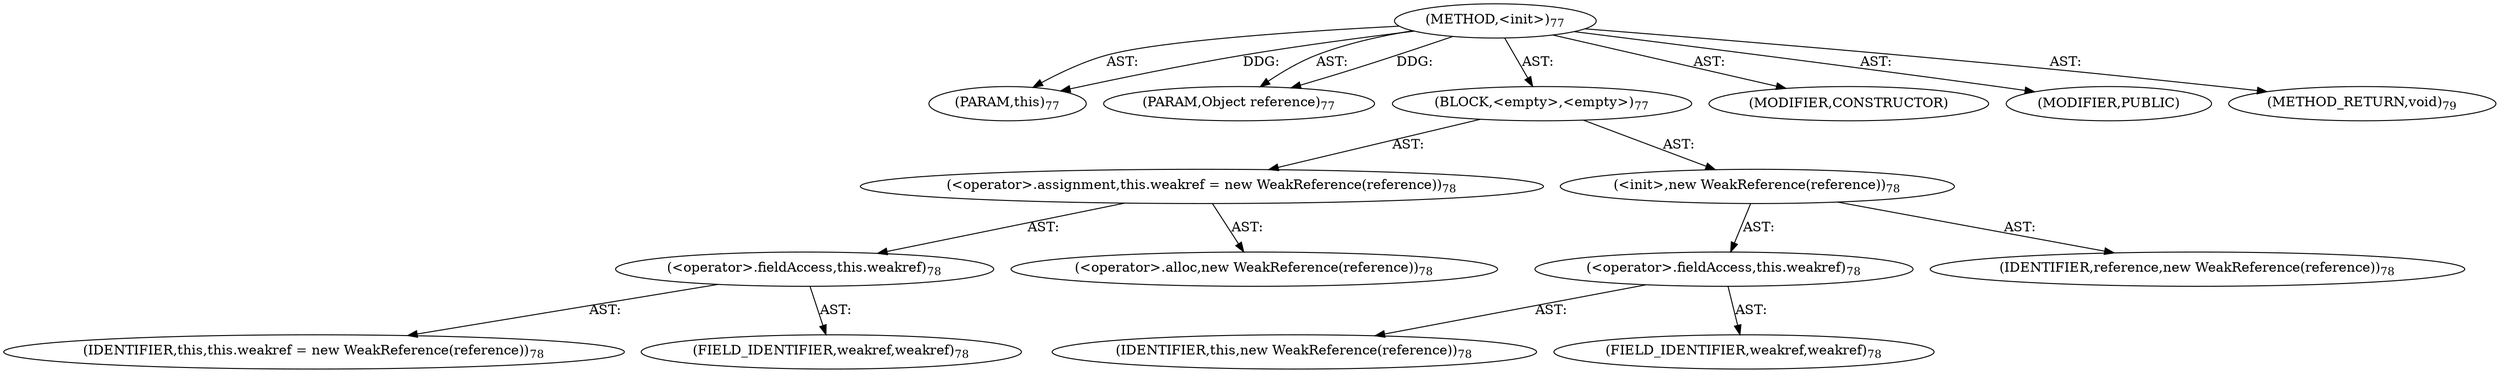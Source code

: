 digraph "&lt;init&gt;" {  
"111669149696" [label = <(METHOD,&lt;init&gt;)<SUB>77</SUB>> ]
"115964116992" [label = <(PARAM,this)<SUB>77</SUB>> ]
"115964116993" [label = <(PARAM,Object reference)<SUB>77</SUB>> ]
"25769803776" [label = <(BLOCK,&lt;empty&gt;,&lt;empty&gt;)<SUB>77</SUB>> ]
"30064771072" [label = <(&lt;operator&gt;.assignment,this.weakref = new WeakReference(reference))<SUB>78</SUB>> ]
"30064771073" [label = <(&lt;operator&gt;.fieldAccess,this.weakref)<SUB>78</SUB>> ]
"68719476736" [label = <(IDENTIFIER,this,this.weakref = new WeakReference(reference))<SUB>78</SUB>> ]
"55834574848" [label = <(FIELD_IDENTIFIER,weakref,weakref)<SUB>78</SUB>> ]
"30064771074" [label = <(&lt;operator&gt;.alloc,new WeakReference(reference))<SUB>78</SUB>> ]
"30064771075" [label = <(&lt;init&gt;,new WeakReference(reference))<SUB>78</SUB>> ]
"30064771076" [label = <(&lt;operator&gt;.fieldAccess,this.weakref)<SUB>78</SUB>> ]
"68719476737" [label = <(IDENTIFIER,this,new WeakReference(reference))<SUB>78</SUB>> ]
"55834574849" [label = <(FIELD_IDENTIFIER,weakref,weakref)<SUB>78</SUB>> ]
"68719476738" [label = <(IDENTIFIER,reference,new WeakReference(reference))<SUB>78</SUB>> ]
"133143986177" [label = <(MODIFIER,CONSTRUCTOR)> ]
"133143986178" [label = <(MODIFIER,PUBLIC)> ]
"128849018880" [label = <(METHOD_RETURN,void)<SUB>79</SUB>> ]
  "111669149696" -> "115964116992"  [ label = "AST: "] 
  "111669149696" -> "115964116993"  [ label = "AST: "] 
  "111669149696" -> "25769803776"  [ label = "AST: "] 
  "111669149696" -> "133143986177"  [ label = "AST: "] 
  "111669149696" -> "133143986178"  [ label = "AST: "] 
  "111669149696" -> "128849018880"  [ label = "AST: "] 
  "25769803776" -> "30064771072"  [ label = "AST: "] 
  "25769803776" -> "30064771075"  [ label = "AST: "] 
  "30064771072" -> "30064771073"  [ label = "AST: "] 
  "30064771072" -> "30064771074"  [ label = "AST: "] 
  "30064771073" -> "68719476736"  [ label = "AST: "] 
  "30064771073" -> "55834574848"  [ label = "AST: "] 
  "30064771075" -> "30064771076"  [ label = "AST: "] 
  "30064771075" -> "68719476738"  [ label = "AST: "] 
  "30064771076" -> "68719476737"  [ label = "AST: "] 
  "30064771076" -> "55834574849"  [ label = "AST: "] 
  "111669149696" -> "115964116992"  [ label = "DDG: "] 
  "111669149696" -> "115964116993"  [ label = "DDG: "] 
}

